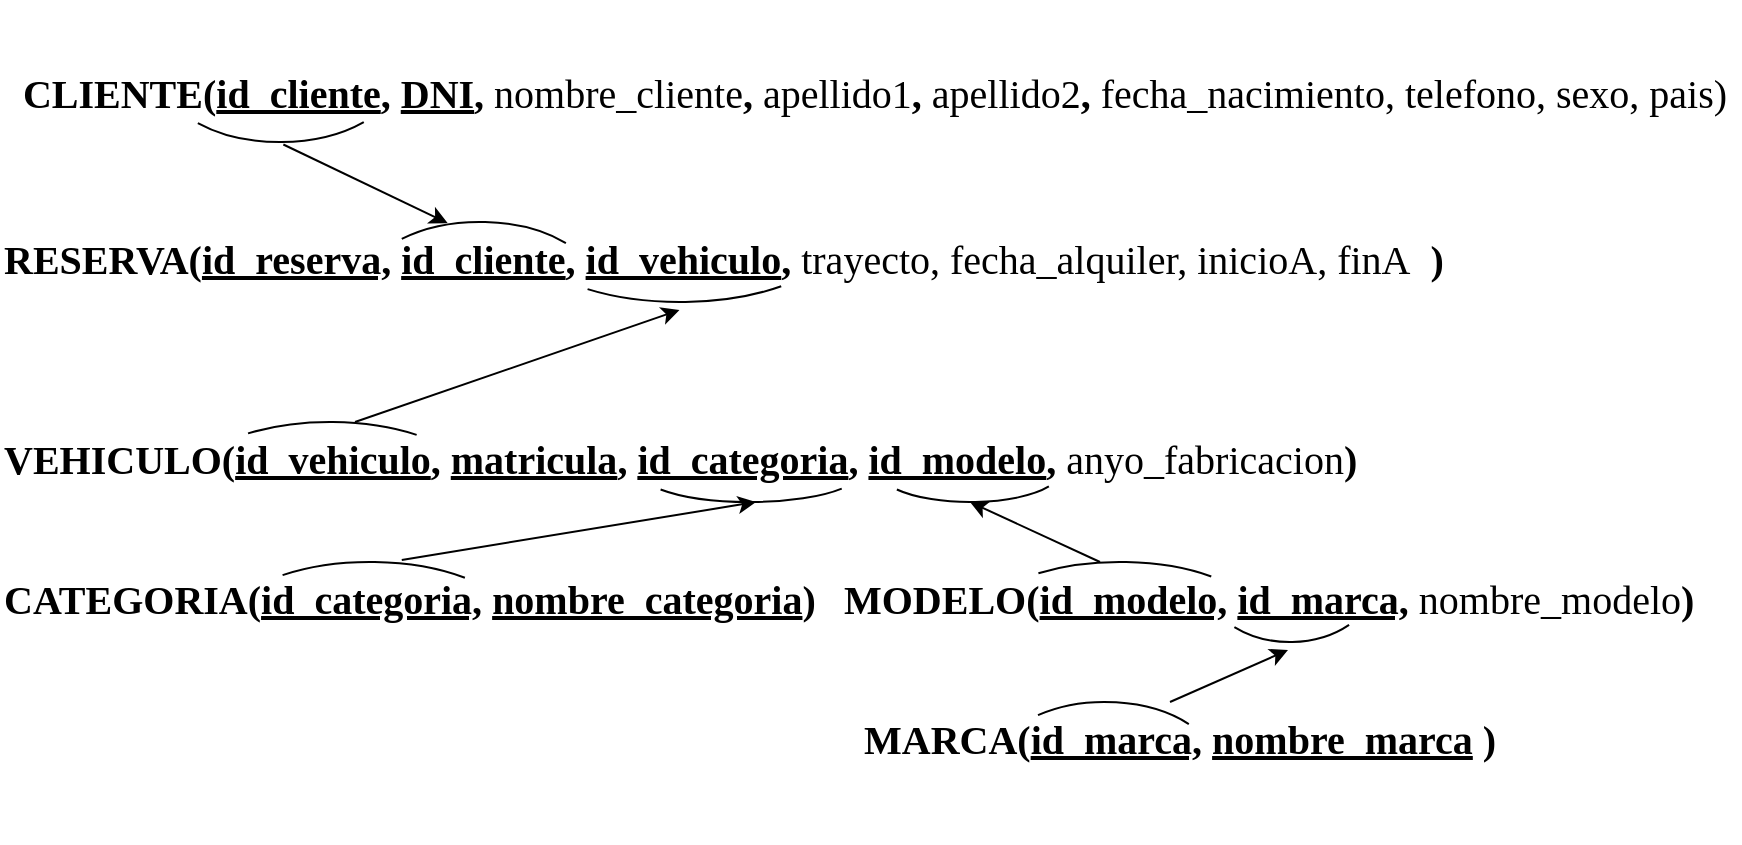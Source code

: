 <mxfile version="20.8.7" type="github">
  <diagram id="kEw_2ZZjud_J4hwYAVpJ" name="Página-1">
    <mxGraphModel dx="1434" dy="764" grid="1" gridSize="10" guides="1" tooltips="1" connect="1" arrows="1" fold="1" page="1" pageScale="1" pageWidth="827" pageHeight="1169" math="0" shadow="0">
      <root>
        <mxCell id="0" />
        <mxCell id="1" parent="0" />
        <mxCell id="o8uN_uvWkEPwUaVzKneg-1" value="&lt;font style=&quot;font-size: 20px;&quot; face=&quot;Times New Roman&quot;&gt;&lt;b&gt;CLIENTE(&lt;/b&gt;&lt;u style=&quot;font-weight: bold;&quot;&gt;id_cliente&lt;/u&gt;&lt;b&gt;, &lt;u&gt;DNI&lt;/u&gt;,&amp;nbsp;&lt;/b&gt;nombre_cliente&lt;b&gt;, &lt;/b&gt;apellido1&lt;b&gt;, &lt;/b&gt;apellido2&lt;b&gt;,&amp;nbsp;&lt;/b&gt;fecha_nacimiento, telefono, sexo, pais)&amp;nbsp;&lt;/font&gt;" style="text;html=1;strokeColor=none;fillColor=none;align=center;verticalAlign=middle;whiteSpace=wrap;rounded=0;" parent="1" vertex="1">
          <mxGeometry x="20" y="120" width="860" height="30" as="geometry" />
        </mxCell>
        <mxCell id="o8uN_uvWkEPwUaVzKneg-2" value="&lt;div style=&quot;text-align: center;&quot;&gt;&lt;b&gt;VEHICULO(&lt;u&gt;id_vehiculo&lt;/u&gt;,&amp;nbsp;&lt;u&gt;matricula&lt;/u&gt;, &lt;u&gt;id_categoria&lt;/u&gt;, &lt;u&gt;id_modelo&lt;/u&gt;, &lt;/b&gt;anyo_fabricacion&lt;b&gt;)&lt;/b&gt;&lt;/div&gt;" style="text;whiteSpace=wrap;html=1;fontSize=20;fontFamily=Times New Roman;" parent="1" vertex="1">
          <mxGeometry x="10" y="300" width="710" height="70" as="geometry" />
        </mxCell>
        <mxCell id="o8uN_uvWkEPwUaVzKneg-3" value="&lt;div style=&quot;text-align: center;&quot;&gt;&lt;b&gt;RESERVA(&lt;u&gt;id_reserva,&lt;/u&gt;&amp;nbsp;&lt;u&gt;id_cliente&lt;/u&gt;, &lt;u&gt;id_vehiculo&lt;/u&gt;, &lt;/b&gt;trayecto, fecha_alquiler, inicioA, finA&lt;b&gt;&amp;nbsp;&amp;nbsp;&lt;/b&gt;&lt;b&gt;)&lt;/b&gt;&lt;/div&gt;" style="text;whiteSpace=wrap;html=1;fontSize=20;fontFamily=Times New Roman;" parent="1" vertex="1">
          <mxGeometry x="10" y="200" width="760" height="40" as="geometry" />
        </mxCell>
        <mxCell id="o8uN_uvWkEPwUaVzKneg-5" value="" style="verticalLabelPosition=bottom;verticalAlign=top;html=1;shape=mxgraph.basic.arc;startAngle=0.377;endAngle=0.62;fontFamily=Times New Roman;fontSize=20;" parent="1" vertex="1">
          <mxGeometry x="90" y="90" width="120" height="70" as="geometry" />
        </mxCell>
        <mxCell id="o8uN_uvWkEPwUaVzKneg-6" value="" style="verticalLabelPosition=bottom;verticalAlign=top;html=1;shape=mxgraph.basic.arc;startAngle=0.887;endAngle=0.127;fontFamily=Times New Roman;fontSize=20;" parent="1" vertex="1">
          <mxGeometry x="190" y="200" width="120" height="70" as="geometry" />
        </mxCell>
        <mxCell id="o8uN_uvWkEPwUaVzKneg-9" value="" style="endArrow=classic;html=1;rounded=0;fontFamily=Times New Roman;fontSize=20;entryX=0.365;entryY=0.008;entryDx=0;entryDy=0;entryPerimeter=0;exitX=0.514;exitY=1.018;exitDx=0;exitDy=0;exitPerimeter=0;" parent="1" source="o8uN_uvWkEPwUaVzKneg-5" target="o8uN_uvWkEPwUaVzKneg-6" edge="1">
          <mxGeometry width="50" height="50" relative="1" as="geometry">
            <mxPoint x="90" y="160" as="sourcePoint" />
            <mxPoint x="140" y="180" as="targetPoint" />
          </mxGeometry>
        </mxCell>
        <mxCell id="o8uN_uvWkEPwUaVzKneg-12" value="" style="verticalLabelPosition=bottom;verticalAlign=top;html=1;shape=mxgraph.basic.arc;startAngle=0.391;endAngle=0.598;fontFamily=Times New Roman;fontSize=20;" parent="1" vertex="1">
          <mxGeometry x="270" y="170" width="160" height="70" as="geometry" />
        </mxCell>
        <mxCell id="o8uN_uvWkEPwUaVzKneg-13" value="" style="verticalLabelPosition=bottom;verticalAlign=top;html=1;shape=mxgraph.basic.arc;startAngle=0.908;endAngle=0.098;fontFamily=Times New Roman;fontSize=20;" parent="1" vertex="1">
          <mxGeometry x="100" y="300" width="150" height="70" as="geometry" />
        </mxCell>
        <mxCell id="o8uN_uvWkEPwUaVzKneg-14" value="" style="endArrow=classic;html=1;rounded=0;fontFamily=Times New Roman;fontSize=20;entryX=0.447;entryY=1.1;entryDx=0;entryDy=0;entryPerimeter=0;exitX=0.25;exitY=0;exitDx=0;exitDy=0;" parent="1" source="o8uN_uvWkEPwUaVzKneg-2" target="o8uN_uvWkEPwUaVzKneg-3" edge="1">
          <mxGeometry width="50" height="50" relative="1" as="geometry">
            <mxPoint x="350" y="280" as="sourcePoint" />
            <mxPoint x="329.81" y="286.67" as="targetPoint" />
          </mxGeometry>
        </mxCell>
        <mxCell id="o8uN_uvWkEPwUaVzKneg-15" value="&lt;div style=&quot;text-align: center;&quot;&gt;&lt;b&gt;MODELO(&lt;/b&gt;&lt;u style=&quot;font-weight: bold;&quot;&gt;id_modelo,&lt;/u&gt;&amp;nbsp;&lt;b&gt;&lt;u&gt;id_marca,&lt;/u&gt;&amp;nbsp;&lt;/b&gt;nombre_modelo&lt;b&gt;)&lt;/b&gt;&lt;/div&gt;" style="text;whiteSpace=wrap;html=1;fontSize=20;fontFamily=Times New Roman;" parent="1" vertex="1">
          <mxGeometry x="430" y="370" width="310" height="50" as="geometry" />
        </mxCell>
        <mxCell id="o8uN_uvWkEPwUaVzKneg-16" value="&lt;div style=&quot;text-align: center;&quot;&gt;&lt;b&gt;CATEGORIA(&lt;/b&gt;&lt;u style=&quot;font-weight: bold;&quot;&gt;id_categoria,&lt;/u&gt;&lt;b&gt;&amp;nbsp;&lt;/b&gt;&lt;u&gt;&lt;b&gt;nombre_categoria&lt;/b&gt;&lt;/u&gt;&lt;b&gt;)&lt;/b&gt;&lt;/div&gt;" style="text;whiteSpace=wrap;html=1;fontSize=20;fontFamily=Times New Roman;" parent="1" vertex="1">
          <mxGeometry x="10" y="370" width="310" height="50" as="geometry" />
        </mxCell>
        <mxCell id="o8uN_uvWkEPwUaVzKneg-17" value="" style="verticalLabelPosition=bottom;verticalAlign=top;html=1;shape=mxgraph.basic.arc;startAngle=0.343;endAngle=0.651;fontFamily=Times New Roman;fontSize=20;" parent="1" vertex="1">
          <mxGeometry x="330" y="310" width="110" height="30" as="geometry" />
        </mxCell>
        <mxCell id="o8uN_uvWkEPwUaVzKneg-19" value="" style="verticalLabelPosition=bottom;verticalAlign=top;html=1;shape=mxgraph.basic.arc;startAngle=0.901;endAngle=0.109;fontFamily=Times New Roman;fontSize=20;" parent="1" vertex="1">
          <mxGeometry x="120" y="370" width="150" height="70" as="geometry" />
        </mxCell>
        <mxCell id="o8uN_uvWkEPwUaVzKneg-21" value="" style="verticalLabelPosition=bottom;verticalAlign=top;html=1;shape=mxgraph.basic.arc;startAngle=0.33;endAngle=0.651;fontFamily=Times New Roman;fontSize=20;" parent="1" vertex="1">
          <mxGeometry x="450" y="310" width="90" height="30" as="geometry" />
        </mxCell>
        <mxCell id="o8uN_uvWkEPwUaVzKneg-22" value="" style="verticalLabelPosition=bottom;verticalAlign=top;html=1;shape=mxgraph.basic.arc;startAngle=0.901;endAngle=0.113;fontFamily=Times New Roman;fontSize=20;" parent="1" vertex="1">
          <mxGeometry x="500" y="370" width="140" height="60" as="geometry" />
        </mxCell>
        <mxCell id="o8uN_uvWkEPwUaVzKneg-23" value="" style="endArrow=classic;html=1;rounded=0;fontFamily=Times New Roman;fontSize=20;entryX=0.5;entryY=1;entryDx=0;entryDy=0;entryPerimeter=0;" parent="1" target="o8uN_uvWkEPwUaVzKneg-21" edge="1">
          <mxGeometry width="50" height="50" relative="1" as="geometry">
            <mxPoint x="560" y="370" as="sourcePoint" />
            <mxPoint x="530" y="350" as="targetPoint" />
          </mxGeometry>
        </mxCell>
        <mxCell id="o8uN_uvWkEPwUaVzKneg-24" value="&lt;div style=&quot;text-align: center;&quot;&gt;&lt;b&gt;MARCA(&lt;/b&gt;&lt;u style=&quot;font-weight: bold;&quot;&gt;id_marca,&lt;/u&gt;&amp;nbsp;&lt;u&gt;&lt;b&gt;nombre_marca&lt;/b&gt;&lt;/u&gt;&lt;b&gt;&amp;nbsp;)&lt;/b&gt;&lt;/div&gt;" style="text;whiteSpace=wrap;html=1;fontSize=20;fontFamily=Times New Roman;" parent="1" vertex="1">
          <mxGeometry x="440" y="440" width="310" height="50" as="geometry" />
        </mxCell>
        <mxCell id="o8uN_uvWkEPwUaVzKneg-25" value="" style="verticalLabelPosition=bottom;verticalAlign=top;html=1;shape=mxgraph.basic.arc;startAngle=0.386;endAngle=0.606;fontFamily=Times New Roman;fontSize=20;" parent="1" vertex="1">
          <mxGeometry x="610" y="340" width="90" height="70" as="geometry" />
        </mxCell>
        <mxCell id="o8uN_uvWkEPwUaVzKneg-26" value="" style="verticalLabelPosition=bottom;verticalAlign=top;html=1;shape=mxgraph.basic.arc;startAngle=0.901;endAngle=0.13;fontFamily=Times New Roman;fontSize=20;" parent="1" vertex="1">
          <mxGeometry x="505" y="440" width="115" height="70" as="geometry" />
        </mxCell>
        <mxCell id="o8uN_uvWkEPwUaVzKneg-27" value="" style="endArrow=classic;html=1;rounded=0;fontFamily=Times New Roman;fontSize=20;entryX=0.489;entryY=1.057;entryDx=0;entryDy=0;entryPerimeter=0;exitX=0.5;exitY=0;exitDx=0;exitDy=0;" parent="1" source="o8uN_uvWkEPwUaVzKneg-24" target="o8uN_uvWkEPwUaVzKneg-25" edge="1">
          <mxGeometry width="50" height="50" relative="1" as="geometry">
            <mxPoint x="670" y="430" as="sourcePoint" />
            <mxPoint x="490" y="510" as="targetPoint" />
          </mxGeometry>
        </mxCell>
        <mxCell id="lDtOOoaFi8bO41n_rQbP-1" value="" style="endArrow=classic;html=1;rounded=0;fontFamily=Times New Roman;fontSize=20;entryX=0.527;entryY=1;entryDx=0;entryDy=0;entryPerimeter=0;exitX=0.648;exitY=-0.02;exitDx=0;exitDy=0;exitPerimeter=0;" parent="1" source="o8uN_uvWkEPwUaVzKneg-16" target="o8uN_uvWkEPwUaVzKneg-17" edge="1">
          <mxGeometry width="50" height="50" relative="1" as="geometry">
            <mxPoint x="280" y="370" as="sourcePoint" />
            <mxPoint x="432.22" y="314" as="targetPoint" />
          </mxGeometry>
        </mxCell>
      </root>
    </mxGraphModel>
  </diagram>
</mxfile>
